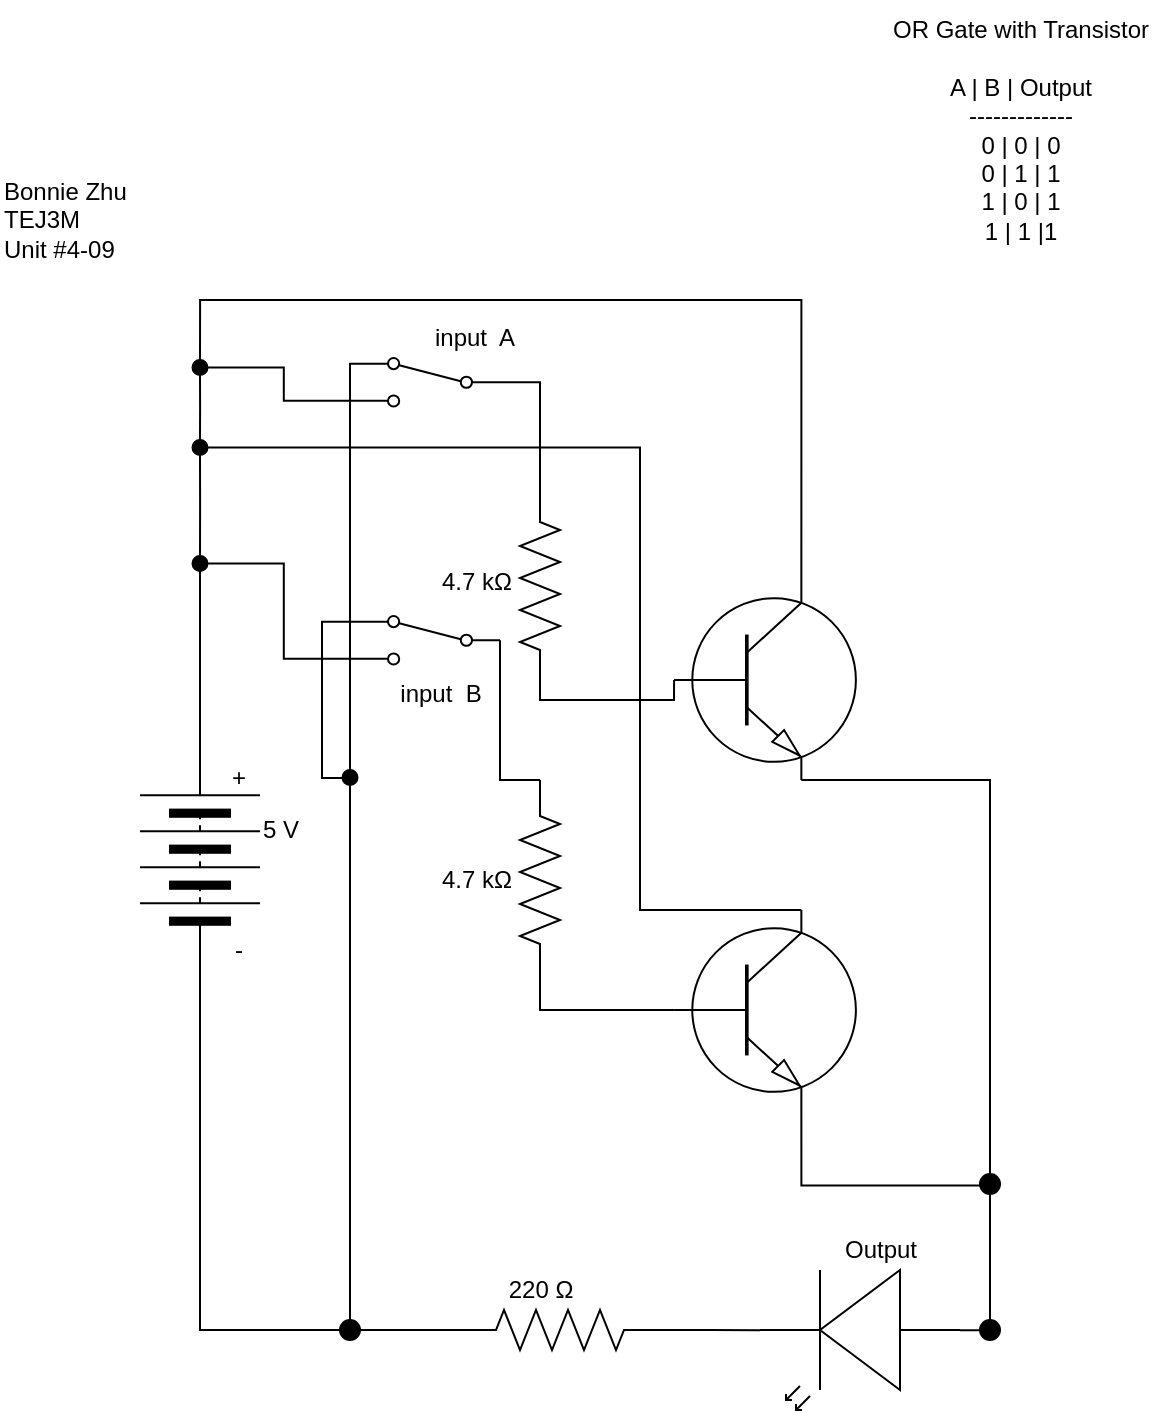 <mxfile>
    <diagram id="yzknyQEGlie9Dj_gzy_1" name="Page-1">
        <mxGraphModel dx="170" dy="88" grid="1" gridSize="10" guides="1" tooltips="1" connect="1" arrows="1" fold="1" page="1" pageScale="1" pageWidth="827" pageHeight="1169" math="0" shadow="0">
            <root>
                <mxCell id="0"/>
                <mxCell id="1" parent="0"/>
                <mxCell id="108" style="edgeStyle=orthogonalEdgeStyle;rounded=0;html=1;exitX=1;exitY=0.5;exitDx=0;exitDy=0;exitPerimeter=0;entryX=1;entryY=0.57;entryDx=0;entryDy=0;entryPerimeter=0;endArrow=none;endFill=0;" parent="1" source="3" target="6" edge="1">
                    <mxGeometry relative="1" as="geometry"/>
                </mxCell>
                <mxCell id="3" value="" style="pointerEvents=1;verticalLabelPosition=bottom;shadow=0;dashed=0;align=center;html=1;verticalAlign=top;shape=mxgraph.electrical.resistors.resistor_2;direction=east;" parent="1" vertex="1">
                    <mxGeometry x="300" y="665" width="100" height="20" as="geometry"/>
                </mxCell>
                <mxCell id="6" value="" style="verticalLabelPosition=bottom;shadow=0;dashed=0;align=center;html=1;verticalAlign=top;shape=mxgraph.electrical.opto_electronics.led_2;pointerEvents=1;direction=west;" parent="1" vertex="1">
                    <mxGeometry x="450" y="645" width="100" height="70" as="geometry"/>
                </mxCell>
                <mxCell id="96" style="edgeStyle=orthogonalEdgeStyle;rounded=0;html=1;entryX=0.5;entryY=1;entryDx=0;entryDy=0;endArrow=none;endFill=0;startArrow=none;" parent="1" source="145" target="48" edge="1">
                    <mxGeometry relative="1" as="geometry"/>
                </mxCell>
                <mxCell id="105" style="edgeStyle=orthogonalEdgeStyle;rounded=0;html=1;exitX=0;exitY=0.5;exitDx=0;exitDy=0;endArrow=none;endFill=0;entryX=0;entryY=0.5;entryDx=0;entryDy=0;" parent="1" source="7" target="23" edge="1">
                    <mxGeometry relative="1" as="geometry">
                        <mxPoint x="240" y="520.0" as="targetPoint"/>
                        <Array as="points">
                            <mxPoint x="170" y="675"/>
                        </Array>
                    </mxGeometry>
                </mxCell>
                <mxCell id="7" value="" style="pointerEvents=1;verticalLabelPosition=bottom;shadow=0;dashed=0;align=center;html=1;verticalAlign=top;shape=mxgraph.electrical.miscellaneous.batteryStack;direction=north;" parent="1" vertex="1">
                    <mxGeometry x="140" y="390" width="60" height="100" as="geometry"/>
                </mxCell>
                <mxCell id="8" value="4.7 kΩ&lt;span style=&quot;&quot;&gt;&lt;br&gt;&lt;/span&gt;" style="text;html=1;align=center;verticalAlign=middle;resizable=0;points=[];autosize=1;strokeColor=none;fillColor=none;rotation=0;" parent="1" vertex="1">
                    <mxGeometry x="278.25" y="286" width="60" height="30" as="geometry"/>
                </mxCell>
                <mxCell id="10" value="5 V" style="text;html=1;align=center;verticalAlign=middle;resizable=0;points=[];autosize=1;strokeColor=none;fillColor=none;" parent="1" vertex="1">
                    <mxGeometry x="190" y="410" width="40" height="30" as="geometry"/>
                </mxCell>
                <mxCell id="11" value="-" style="text;html=1;align=center;verticalAlign=middle;resizable=0;points=[];autosize=1;strokeColor=none;fillColor=none;" parent="1" vertex="1">
                    <mxGeometry x="173.75" y="470" width="30" height="30" as="geometry"/>
                </mxCell>
                <mxCell id="12" value="+" style="text;html=1;align=center;verticalAlign=middle;resizable=0;points=[];autosize=1;strokeColor=none;fillColor=none;" parent="1" vertex="1">
                    <mxGeometry x="173.75" y="384" width="30" height="30" as="geometry"/>
                </mxCell>
                <mxCell id="13" value="Bonnie Zhu&lt;br&gt;TEJ3M&lt;br&gt;Unit #4-09" style="text;html=1;align=left;verticalAlign=middle;resizable=0;points=[];autosize=1;strokeColor=none;fillColor=none;" parent="1" vertex="1">
                    <mxGeometry x="70" y="90" width="80" height="60" as="geometry"/>
                </mxCell>
                <mxCell id="99" style="edgeStyle=orthogonalEdgeStyle;rounded=0;html=1;entryX=1;entryY=0.5;entryDx=0;entryDy=0;entryPerimeter=0;endArrow=none;endFill=0;" parent="1" source="14" target="41" edge="1">
                    <mxGeometry relative="1" as="geometry"/>
                </mxCell>
                <mxCell id="102" style="edgeStyle=orthogonalEdgeStyle;rounded=0;html=1;exitX=1;exitY=0.88;exitDx=0;exitDy=0;endArrow=none;endFill=0;entryX=0.5;entryY=0;entryDx=0;entryDy=0;" parent="1" source="14" target="23" edge="1">
                    <mxGeometry relative="1" as="geometry">
                        <mxPoint x="240" y="500.0" as="targetPoint"/>
                        <Array as="points">
                            <mxPoint x="245" y="192"/>
                        </Array>
                    </mxGeometry>
                </mxCell>
                <mxCell id="14" value="" style="shape=mxgraph.electrical.electro-mechanical.twoWaySwitch;aspect=fixed;elSwitchState=2;direction=west;flipV=1;" parent="1" vertex="1">
                    <mxGeometry x="250" y="189" width="70" height="24.27" as="geometry"/>
                </mxCell>
                <mxCell id="106" style="edgeStyle=orthogonalEdgeStyle;rounded=0;html=1;exitX=1;exitY=0.5;exitDx=0;exitDy=0;entryX=0;entryY=0.5;entryDx=0;entryDy=0;entryPerimeter=0;endArrow=none;endFill=0;" parent="1" source="23" target="3" edge="1">
                    <mxGeometry relative="1" as="geometry"/>
                </mxCell>
                <mxCell id="23" value="" style="ellipse;whiteSpace=wrap;html=1;aspect=fixed;strokeColor=#000000;fillColor=#000000;" parent="1" vertex="1">
                    <mxGeometry x="240" y="670" width="10" height="10" as="geometry"/>
                </mxCell>
                <mxCell id="30" value="Output" style="text;html=1;align=center;verticalAlign=middle;resizable=0;points=[];autosize=1;strokeColor=none;fillColor=none;" parent="1" vertex="1">
                    <mxGeometry x="480" y="620" width="60" height="30" as="geometry"/>
                </mxCell>
                <mxCell id="31" value="OR Gate with Transistor&lt;br&gt;&lt;br&gt;A | B | Output&lt;br&gt;-------------&lt;br&gt;0 | 0 | 0&lt;br&gt;0 | 1 | 1&lt;br&gt;1 | 0 | 1&lt;br&gt;1 | 1 |1" style="text;html=1;align=center;verticalAlign=middle;resizable=0;points=[];autosize=1;strokeColor=none;fillColor=none;" parent="1" vertex="1">
                    <mxGeometry x="505" y="10" width="150" height="130" as="geometry"/>
                </mxCell>
                <mxCell id="110" style="edgeStyle=orthogonalEdgeStyle;rounded=0;html=1;exitX=0.7;exitY=1;exitDx=0;exitDy=0;exitPerimeter=0;endArrow=none;endFill=0;entryX=0.698;entryY=-0.012;entryDx=0;entryDy=0;entryPerimeter=0;" parent="1" source="34" target="141" edge="1">
                    <mxGeometry relative="1" as="geometry">
                        <mxPoint x="560" y="610" as="targetPoint"/>
                        <Array as="points">
                            <mxPoint x="565" y="400"/>
                            <mxPoint x="565" y="600"/>
                        </Array>
                    </mxGeometry>
                </mxCell>
                <mxCell id="34" value="" style="verticalLabelPosition=bottom;shadow=0;dashed=0;align=center;html=1;verticalAlign=top;shape=mxgraph.electrical.transistors.npn_transistor_1;direction=east;" parent="1" vertex="1">
                    <mxGeometry x="405" y="300" width="95" height="100" as="geometry"/>
                </mxCell>
                <mxCell id="101" style="edgeStyle=orthogonalEdgeStyle;rounded=0;html=1;exitX=0;exitY=0.5;exitDx=0;exitDy=0;exitPerimeter=0;entryX=0;entryY=0.5;entryDx=0;entryDy=0;entryPerimeter=0;endArrow=none;endFill=0;" parent="1" source="41" target="34" edge="1">
                    <mxGeometry relative="1" as="geometry">
                        <Array as="points">
                            <mxPoint x="340" y="360"/>
                            <mxPoint x="407" y="360"/>
                        </Array>
                    </mxGeometry>
                </mxCell>
                <mxCell id="41" value="" style="pointerEvents=1;verticalLabelPosition=bottom;shadow=0;dashed=0;align=center;html=1;verticalAlign=top;shape=mxgraph.electrical.resistors.resistor_2;direction=north;" parent="1" vertex="1">
                    <mxGeometry x="330" y="253" width="20" height="100" as="geometry"/>
                </mxCell>
                <mxCell id="93" style="edgeStyle=orthogonalEdgeStyle;rounded=0;html=1;endArrow=none;endFill=0;" parent="1" source="48" edge="1">
                    <mxGeometry relative="1" as="geometry">
                        <Array as="points">
                            <mxPoint x="170" y="160"/>
                            <mxPoint x="370" y="160"/>
                        </Array>
                        <mxPoint x="380" y="160" as="targetPoint"/>
                    </mxGeometry>
                </mxCell>
                <mxCell id="97" style="edgeStyle=orthogonalEdgeStyle;rounded=0;html=1;exitX=1;exitY=0.5;exitDx=0;exitDy=0;entryX=1;entryY=0.12;entryDx=0;entryDy=0;endArrow=none;endFill=0;" parent="1" source="48" target="14" edge="1">
                    <mxGeometry relative="1" as="geometry"/>
                </mxCell>
                <mxCell id="48" value="" style="ellipse;whiteSpace=wrap;html=1;aspect=fixed;strokeColor=#000000;fillColor=#000000;" parent="1" vertex="1">
                    <mxGeometry x="166.25" y="190" width="7.5" height="7.5" as="geometry"/>
                </mxCell>
                <mxCell id="57" value="input&amp;nbsp; A" style="text;html=1;align=center;verticalAlign=middle;resizable=0;points=[];autosize=1;strokeColor=none;fillColor=none;labelBackgroundColor=none;" parent="1" vertex="1">
                    <mxGeometry x="277.25" y="163.5" width="60" height="30" as="geometry"/>
                </mxCell>
                <mxCell id="117" style="edgeStyle=orthogonalEdgeStyle;rounded=0;html=1;entryX=0.7;entryY=0;entryDx=0;entryDy=0;entryPerimeter=0;endArrow=none;endFill=0;" parent="1" target="34" edge="1">
                    <mxGeometry relative="1" as="geometry">
                        <mxPoint x="360" y="160" as="sourcePoint"/>
                        <Array as="points">
                            <mxPoint x="364" y="160"/>
                            <mxPoint x="471" y="160"/>
                        </Array>
                    </mxGeometry>
                </mxCell>
                <mxCell id="107" value="220 Ω&lt;span style=&quot;&quot;&gt;&lt;br&gt;&lt;/span&gt;" style="text;html=1;align=center;verticalAlign=middle;resizable=0;points=[];autosize=1;strokeColor=none;fillColor=none;rotation=0;" parent="1" vertex="1">
                    <mxGeometry x="310" y="640" width="60" height="30" as="geometry"/>
                </mxCell>
                <mxCell id="123" style="edgeStyle=orthogonalEdgeStyle;html=1;exitX=0;exitY=0.5;exitDx=0;exitDy=0;exitPerimeter=0;entryX=0;entryY=0.5;entryDx=0;entryDy=0;entryPerimeter=0;endArrow=none;endFill=0;rounded=0;" parent="1" source="121" target="122" edge="1">
                    <mxGeometry relative="1" as="geometry"/>
                </mxCell>
                <mxCell id="139" style="edgeStyle=orthogonalEdgeStyle;rounded=0;html=1;exitX=0.5;exitY=1;exitDx=0;exitDy=0;entryX=0;entryY=0.57;entryDx=0;entryDy=0;entryPerimeter=0;endArrow=none;endFill=0;startArrow=none;" parent="1" source="143" target="6" edge="1">
                    <mxGeometry relative="1" as="geometry">
                        <Array as="points">
                            <mxPoint x="565" y="675"/>
                        </Array>
                    </mxGeometry>
                </mxCell>
                <mxCell id="147" style="edgeStyle=orthogonalEdgeStyle;html=1;exitX=0.7;exitY=0;exitDx=0;exitDy=0;exitPerimeter=0;entryX=1;entryY=0.5;entryDx=0;entryDy=0;rounded=0;endArrow=none;endFill=0;" edge="1" parent="1" source="121" target="145">
                    <mxGeometry relative="1" as="geometry">
                        <Array as="points">
                            <mxPoint x="390" y="465"/>
                            <mxPoint x="390" y="234"/>
                        </Array>
                    </mxGeometry>
                </mxCell>
                <mxCell id="121" value="" style="verticalLabelPosition=bottom;shadow=0;dashed=0;align=center;html=1;verticalAlign=top;shape=mxgraph.electrical.transistors.npn_transistor_1;direction=east;" parent="1" vertex="1">
                    <mxGeometry x="405" y="465" width="95" height="100" as="geometry"/>
                </mxCell>
                <mxCell id="122" value="" style="pointerEvents=1;verticalLabelPosition=bottom;shadow=0;dashed=0;align=center;html=1;verticalAlign=top;shape=mxgraph.electrical.resistors.resistor_2;direction=north;" parent="1" vertex="1">
                    <mxGeometry x="330" y="400" width="20" height="100" as="geometry"/>
                </mxCell>
                <mxCell id="130" style="edgeStyle=orthogonalEdgeStyle;rounded=0;html=1;exitX=1;exitY=0.12;exitDx=0;exitDy=0;entryX=1;entryY=0.5;entryDx=0;entryDy=0;endArrow=none;endFill=0;" parent="1" source="124" target="125" edge="1">
                    <mxGeometry relative="1" as="geometry"/>
                </mxCell>
                <mxCell id="134" style="edgeStyle=orthogonalEdgeStyle;rounded=0;html=1;exitX=1;exitY=0.88;exitDx=0;exitDy=0;entryX=0;entryY=0;entryDx=0;entryDy=0;endArrow=none;endFill=0;" parent="1" source="124" target="131" edge="1">
                    <mxGeometry relative="1" as="geometry">
                        <Array as="points">
                            <mxPoint x="231" y="321"/>
                            <mxPoint x="231" y="399"/>
                            <mxPoint x="242" y="399"/>
                        </Array>
                    </mxGeometry>
                </mxCell>
                <mxCell id="135" style="edgeStyle=orthogonalEdgeStyle;rounded=0;html=1;exitX=0;exitY=0.5;exitDx=0;exitDy=0;entryX=1;entryY=0.5;entryDx=0;entryDy=0;entryPerimeter=0;endArrow=none;endFill=0;" parent="1" source="124" target="122" edge="1">
                    <mxGeometry relative="1" as="geometry">
                        <Array as="points">
                            <mxPoint x="320" y="400"/>
                        </Array>
                    </mxGeometry>
                </mxCell>
                <mxCell id="124" value="" style="shape=mxgraph.electrical.electro-mechanical.twoWaySwitch;aspect=fixed;elSwitchState=2;direction=west;flipV=1;" parent="1" vertex="1">
                    <mxGeometry x="250" y="318" width="70" height="24.27" as="geometry"/>
                </mxCell>
                <mxCell id="126" value="" style="edgeStyle=orthogonalEdgeStyle;rounded=0;html=1;entryX=0.5;entryY=1;entryDx=0;entryDy=0;endArrow=none;endFill=0;" parent="1" source="7" target="125" edge="1">
                    <mxGeometry relative="1" as="geometry">
                        <mxPoint x="170" y="390" as="sourcePoint"/>
                        <mxPoint x="170" y="197.5" as="targetPoint"/>
                    </mxGeometry>
                </mxCell>
                <mxCell id="125" value="" style="ellipse;whiteSpace=wrap;html=1;aspect=fixed;strokeColor=#000000;fillColor=#000000;" parent="1" vertex="1">
                    <mxGeometry x="166.25" y="288" width="7.5" height="7.5" as="geometry"/>
                </mxCell>
                <mxCell id="131" value="" style="ellipse;whiteSpace=wrap;html=1;aspect=fixed;strokeColor=#000000;fillColor=#000000;" parent="1" vertex="1">
                    <mxGeometry x="241.25" y="395" width="7.5" height="7.5" as="geometry"/>
                </mxCell>
                <mxCell id="138" value="4.7 kΩ&lt;span style=&quot;&quot;&gt;&lt;br&gt;&lt;/span&gt;" style="text;html=1;align=center;verticalAlign=middle;resizable=0;points=[];autosize=1;strokeColor=none;fillColor=none;rotation=0;" parent="1" vertex="1">
                    <mxGeometry x="278.25" y="435" width="60" height="30" as="geometry"/>
                </mxCell>
                <mxCell id="140" value="input&amp;nbsp; B" style="text;html=1;align=center;verticalAlign=middle;resizable=0;points=[];autosize=1;strokeColor=none;fillColor=none;labelBackgroundColor=none;" parent="1" vertex="1">
                    <mxGeometry x="260" y="342.27" width="60" height="30" as="geometry"/>
                </mxCell>
                <mxCell id="142" value="" style="edgeStyle=orthogonalEdgeStyle;rounded=0;html=1;exitX=0.7;exitY=1;exitDx=0;exitDy=0;exitPerimeter=0;entryX=0;entryY=0.57;entryDx=0;entryDy=0;entryPerimeter=0;endArrow=none;endFill=0;" edge="1" parent="1" source="121" target="141">
                    <mxGeometry relative="1" as="geometry">
                        <mxPoint x="470.682" y="565" as="sourcePoint"/>
                        <mxPoint x="550" y="675.1" as="targetPoint"/>
                    </mxGeometry>
                </mxCell>
                <mxCell id="141" value="" style="ellipse;whiteSpace=wrap;html=1;aspect=fixed;strokeColor=#000000;fillColor=#000000;" vertex="1" parent="1">
                    <mxGeometry x="560" y="597" width="10" height="10" as="geometry"/>
                </mxCell>
                <mxCell id="144" value="" style="edgeStyle=orthogonalEdgeStyle;rounded=0;html=1;exitX=0.5;exitY=1;exitDx=0;exitDy=0;entryX=0;entryY=0.57;entryDx=0;entryDy=0;entryPerimeter=0;endArrow=none;endFill=0;startArrow=none;" edge="1" parent="1" source="141" target="143">
                    <mxGeometry relative="1" as="geometry">
                        <mxPoint x="565" y="607" as="sourcePoint"/>
                        <mxPoint x="550" y="675.1" as="targetPoint"/>
                        <Array as="points">
                            <mxPoint x="565" y="676"/>
                        </Array>
                    </mxGeometry>
                </mxCell>
                <mxCell id="143" value="" style="ellipse;whiteSpace=wrap;html=1;aspect=fixed;strokeColor=#000000;fillColor=#000000;" vertex="1" parent="1">
                    <mxGeometry x="560" y="670" width="10" height="10" as="geometry"/>
                </mxCell>
                <mxCell id="146" value="" style="edgeStyle=orthogonalEdgeStyle;rounded=0;html=1;entryX=0.5;entryY=1;entryDx=0;entryDy=0;endArrow=none;endFill=0;startArrow=none;" edge="1" parent="1" source="125" target="145">
                    <mxGeometry relative="1" as="geometry">
                        <mxPoint x="170" y="288" as="sourcePoint"/>
                        <mxPoint x="170" y="197.5" as="targetPoint"/>
                    </mxGeometry>
                </mxCell>
                <mxCell id="145" value="" style="ellipse;whiteSpace=wrap;html=1;aspect=fixed;strokeColor=#000000;fillColor=#000000;" vertex="1" parent="1">
                    <mxGeometry x="166.25" y="230" width="7.5" height="7.5" as="geometry"/>
                </mxCell>
            </root>
        </mxGraphModel>
    </diagram>
</mxfile>